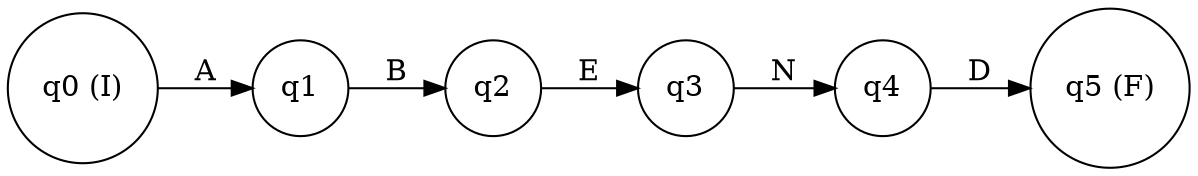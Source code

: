 digraph finite_state_machine {
rankdir=LR;
node [shape = circle];
q0 [label="q0 (I)"];
q1 [label="q1"];
q2 [label="q2"];
q3 [label="q3"];
q4 [label="q4"];
q5 [label="q5 (F)"];
q0 -> q1 [label="A"];
q1 -> q2 [label="B"];
q2 -> q3 [label="E"];
q3 -> q4 [label="N"];
q4 -> q5 [label="D"];
}